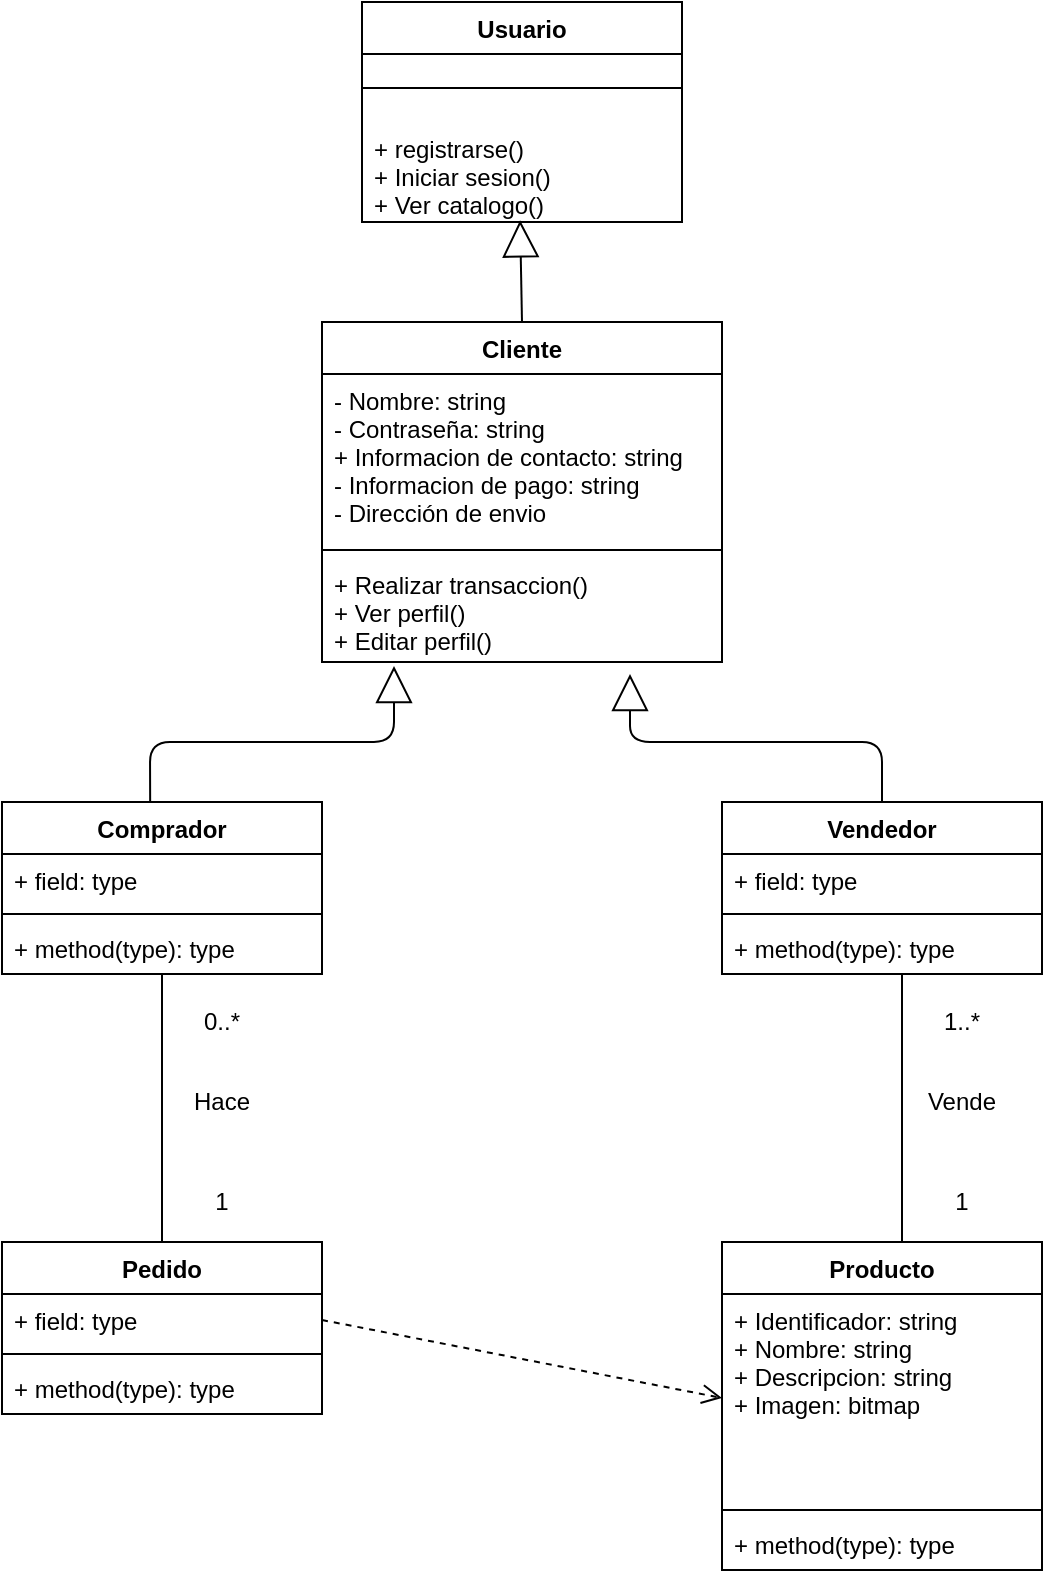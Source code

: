 <mxfile version="14.4.9" type="github">
  <diagram name="Page-1" id="c4acf3e9-155e-7222-9cf6-157b1a14988f">
    <mxGraphModel dx="2512" dy="794" grid="1" gridSize="10" guides="1" tooltips="1" connect="1" arrows="1" fold="1" page="1" pageScale="1" pageWidth="850" pageHeight="1100" background="#ffffff" math="0" shadow="0">
      <root>
        <mxCell id="0" />
        <mxCell id="1" parent="0" />
        <mxCell id="9jDJXPcybDQXe_UHXb4w-1" value="Usuario" style="swimlane;fontStyle=1;align=center;verticalAlign=top;childLayout=stackLayout;horizontal=1;startSize=26;horizontalStack=0;resizeParent=1;resizeParentMax=0;resizeLast=0;collapsible=1;marginBottom=0;" vertex="1" parent="1">
          <mxGeometry x="120" y="70" width="160" height="110" as="geometry" />
        </mxCell>
        <mxCell id="9jDJXPcybDQXe_UHXb4w-3" value="" style="line;strokeWidth=1;fillColor=none;align=left;verticalAlign=middle;spacingTop=-1;spacingLeft=3;spacingRight=3;rotatable=0;labelPosition=right;points=[];portConstraint=eastwest;" vertex="1" parent="9jDJXPcybDQXe_UHXb4w-1">
          <mxGeometry y="26" width="160" height="34" as="geometry" />
        </mxCell>
        <mxCell id="9jDJXPcybDQXe_UHXb4w-4" value="+ registrarse()&#xa;+ Iniciar sesion()&#xa;+ Ver catalogo()" style="text;strokeColor=none;fillColor=none;align=left;verticalAlign=top;spacingLeft=4;spacingRight=4;overflow=hidden;rotatable=0;points=[[0,0.5],[1,0.5]];portConstraint=eastwest;" vertex="1" parent="9jDJXPcybDQXe_UHXb4w-1">
          <mxGeometry y="60" width="160" height="50" as="geometry" />
        </mxCell>
        <mxCell id="9jDJXPcybDQXe_UHXb4w-5" value="Cliente" style="swimlane;fontStyle=1;align=center;verticalAlign=top;childLayout=stackLayout;horizontal=1;startSize=26;horizontalStack=0;resizeParent=1;resizeParentMax=0;resizeLast=0;collapsible=1;marginBottom=0;" vertex="1" parent="1">
          <mxGeometry x="100" y="230" width="200" height="170" as="geometry" />
        </mxCell>
        <mxCell id="9jDJXPcybDQXe_UHXb4w-6" value="- Nombre: string&#xa;- Contraseña: string&#xa;+ Informacion de contacto: string&#xa;- Informacion de pago: string&#xa;- Dirección de envio" style="text;strokeColor=none;fillColor=none;align=left;verticalAlign=top;spacingLeft=4;spacingRight=4;overflow=hidden;rotatable=0;points=[[0,0.5],[1,0.5]];portConstraint=eastwest;" vertex="1" parent="9jDJXPcybDQXe_UHXb4w-5">
          <mxGeometry y="26" width="200" height="84" as="geometry" />
        </mxCell>
        <mxCell id="9jDJXPcybDQXe_UHXb4w-7" value="" style="line;strokeWidth=1;fillColor=none;align=left;verticalAlign=middle;spacingTop=-1;spacingLeft=3;spacingRight=3;rotatable=0;labelPosition=right;points=[];portConstraint=eastwest;" vertex="1" parent="9jDJXPcybDQXe_UHXb4w-5">
          <mxGeometry y="110" width="200" height="8" as="geometry" />
        </mxCell>
        <mxCell id="9jDJXPcybDQXe_UHXb4w-8" value="+ Realizar transaccion()&#xa;+ Ver perfil()&#xa;+ Editar perfil()" style="text;strokeColor=none;fillColor=none;align=left;verticalAlign=top;spacingLeft=4;spacingRight=4;overflow=hidden;rotatable=0;points=[[0,0.5],[1,0.5]];portConstraint=eastwest;" vertex="1" parent="9jDJXPcybDQXe_UHXb4w-5">
          <mxGeometry y="118" width="200" height="52" as="geometry" />
        </mxCell>
        <mxCell id="9jDJXPcybDQXe_UHXb4w-10" value="" style="endArrow=block;endSize=16;endFill=0;html=1;exitX=0.5;exitY=0;exitDx=0;exitDy=0;entryX=0.494;entryY=0.983;entryDx=0;entryDy=0;entryPerimeter=0;" edge="1" parent="1" source="9jDJXPcybDQXe_UHXb4w-5" target="9jDJXPcybDQXe_UHXb4w-4">
          <mxGeometry width="160" relative="1" as="geometry">
            <mxPoint x="290" y="570" as="sourcePoint" />
            <mxPoint x="450" y="570" as="targetPoint" />
            <Array as="points" />
          </mxGeometry>
        </mxCell>
        <mxCell id="9jDJXPcybDQXe_UHXb4w-11" value="Comprador" style="swimlane;fontStyle=1;align=center;verticalAlign=top;childLayout=stackLayout;horizontal=1;startSize=26;horizontalStack=0;resizeParent=1;resizeParentMax=0;resizeLast=0;collapsible=1;marginBottom=0;" vertex="1" parent="1">
          <mxGeometry x="-60" y="470" width="160" height="86" as="geometry" />
        </mxCell>
        <mxCell id="9jDJXPcybDQXe_UHXb4w-12" value="+ field: type" style="text;strokeColor=none;fillColor=none;align=left;verticalAlign=top;spacingLeft=4;spacingRight=4;overflow=hidden;rotatable=0;points=[[0,0.5],[1,0.5]];portConstraint=eastwest;" vertex="1" parent="9jDJXPcybDQXe_UHXb4w-11">
          <mxGeometry y="26" width="160" height="26" as="geometry" />
        </mxCell>
        <mxCell id="9jDJXPcybDQXe_UHXb4w-13" value="" style="line;strokeWidth=1;fillColor=none;align=left;verticalAlign=middle;spacingTop=-1;spacingLeft=3;spacingRight=3;rotatable=0;labelPosition=right;points=[];portConstraint=eastwest;" vertex="1" parent="9jDJXPcybDQXe_UHXb4w-11">
          <mxGeometry y="52" width="160" height="8" as="geometry" />
        </mxCell>
        <mxCell id="9jDJXPcybDQXe_UHXb4w-14" value="+ method(type): type" style="text;strokeColor=none;fillColor=none;align=left;verticalAlign=top;spacingLeft=4;spacingRight=4;overflow=hidden;rotatable=0;points=[[0,0.5],[1,0.5]];portConstraint=eastwest;" vertex="1" parent="9jDJXPcybDQXe_UHXb4w-11">
          <mxGeometry y="60" width="160" height="26" as="geometry" />
        </mxCell>
        <mxCell id="9jDJXPcybDQXe_UHXb4w-15" value="Vendedor" style="swimlane;fontStyle=1;align=center;verticalAlign=top;childLayout=stackLayout;horizontal=1;startSize=26;horizontalStack=0;resizeParent=1;resizeParentMax=0;resizeLast=0;collapsible=1;marginBottom=0;" vertex="1" parent="1">
          <mxGeometry x="300" y="470" width="160" height="86" as="geometry" />
        </mxCell>
        <mxCell id="9jDJXPcybDQXe_UHXb4w-16" value="+ field: type" style="text;strokeColor=none;fillColor=none;align=left;verticalAlign=top;spacingLeft=4;spacingRight=4;overflow=hidden;rotatable=0;points=[[0,0.5],[1,0.5]];portConstraint=eastwest;" vertex="1" parent="9jDJXPcybDQXe_UHXb4w-15">
          <mxGeometry y="26" width="160" height="26" as="geometry" />
        </mxCell>
        <mxCell id="9jDJXPcybDQXe_UHXb4w-17" value="" style="line;strokeWidth=1;fillColor=none;align=left;verticalAlign=middle;spacingTop=-1;spacingLeft=3;spacingRight=3;rotatable=0;labelPosition=right;points=[];portConstraint=eastwest;" vertex="1" parent="9jDJXPcybDQXe_UHXb4w-15">
          <mxGeometry y="52" width="160" height="8" as="geometry" />
        </mxCell>
        <mxCell id="9jDJXPcybDQXe_UHXb4w-18" value="+ method(type): type" style="text;strokeColor=none;fillColor=none;align=left;verticalAlign=top;spacingLeft=4;spacingRight=4;overflow=hidden;rotatable=0;points=[[0,0.5],[1,0.5]];portConstraint=eastwest;" vertex="1" parent="9jDJXPcybDQXe_UHXb4w-15">
          <mxGeometry y="60" width="160" height="26" as="geometry" />
        </mxCell>
        <mxCell id="9jDJXPcybDQXe_UHXb4w-19" value="" style="endArrow=block;endSize=16;endFill=0;html=1;exitX=0.5;exitY=0;exitDx=0;exitDy=0;entryX=0.77;entryY=1.115;entryDx=0;entryDy=0;entryPerimeter=0;" edge="1" parent="1" source="9jDJXPcybDQXe_UHXb4w-15" target="9jDJXPcybDQXe_UHXb4w-8">
          <mxGeometry width="160" relative="1" as="geometry">
            <mxPoint x="210" y="280" as="sourcePoint" />
            <mxPoint x="209.04" y="189.15" as="targetPoint" />
            <Array as="points">
              <mxPoint x="380" y="440" />
              <mxPoint x="254" y="440" />
            </Array>
          </mxGeometry>
        </mxCell>
        <mxCell id="9jDJXPcybDQXe_UHXb4w-20" value="" style="endArrow=block;endSize=16;endFill=0;html=1;exitX=0.463;exitY=0;exitDx=0;exitDy=0;entryX=0.18;entryY=1.038;entryDx=0;entryDy=0;entryPerimeter=0;exitPerimeter=0;" edge="1" parent="1" source="9jDJXPcybDQXe_UHXb4w-11" target="9jDJXPcybDQXe_UHXb4w-8">
          <mxGeometry width="160" relative="1" as="geometry">
            <mxPoint x="220" y="290" as="sourcePoint" />
            <mxPoint x="219.04" y="199.15" as="targetPoint" />
            <Array as="points">
              <mxPoint x="14" y="440" />
              <mxPoint x="136" y="440" />
            </Array>
          </mxGeometry>
        </mxCell>
        <mxCell id="9jDJXPcybDQXe_UHXb4w-21" value="Pedido" style="swimlane;fontStyle=1;align=center;verticalAlign=top;childLayout=stackLayout;horizontal=1;startSize=26;horizontalStack=0;resizeParent=1;resizeParentMax=0;resizeLast=0;collapsible=1;marginBottom=0;" vertex="1" parent="1">
          <mxGeometry x="-60" y="690" width="160" height="86" as="geometry" />
        </mxCell>
        <mxCell id="9jDJXPcybDQXe_UHXb4w-22" value="+ field: type" style="text;strokeColor=none;fillColor=none;align=left;verticalAlign=top;spacingLeft=4;spacingRight=4;overflow=hidden;rotatable=0;points=[[0,0.5],[1,0.5]];portConstraint=eastwest;" vertex="1" parent="9jDJXPcybDQXe_UHXb4w-21">
          <mxGeometry y="26" width="160" height="26" as="geometry" />
        </mxCell>
        <mxCell id="9jDJXPcybDQXe_UHXb4w-23" value="" style="line;strokeWidth=1;fillColor=none;align=left;verticalAlign=middle;spacingTop=-1;spacingLeft=3;spacingRight=3;rotatable=0;labelPosition=right;points=[];portConstraint=eastwest;" vertex="1" parent="9jDJXPcybDQXe_UHXb4w-21">
          <mxGeometry y="52" width="160" height="8" as="geometry" />
        </mxCell>
        <mxCell id="9jDJXPcybDQXe_UHXb4w-24" value="+ method(type): type" style="text;strokeColor=none;fillColor=none;align=left;verticalAlign=top;spacingLeft=4;spacingRight=4;overflow=hidden;rotatable=0;points=[[0,0.5],[1,0.5]];portConstraint=eastwest;" vertex="1" parent="9jDJXPcybDQXe_UHXb4w-21">
          <mxGeometry y="60" width="160" height="26" as="geometry" />
        </mxCell>
        <mxCell id="9jDJXPcybDQXe_UHXb4w-25" value="Producto" style="swimlane;fontStyle=1;align=center;verticalAlign=top;childLayout=stackLayout;horizontal=1;startSize=26;horizontalStack=0;resizeParent=1;resizeParentMax=0;resizeLast=0;collapsible=1;marginBottom=0;" vertex="1" parent="1">
          <mxGeometry x="300" y="690" width="160" height="164" as="geometry" />
        </mxCell>
        <mxCell id="9jDJXPcybDQXe_UHXb4w-26" value="+ Identificador: string&#xa;+ Nombre: string&#xa;+ Descripcion: string&#xa;+ Imagen: bitmap" style="text;strokeColor=none;fillColor=none;align=left;verticalAlign=top;spacingLeft=4;spacingRight=4;overflow=hidden;rotatable=0;points=[[0,0.5],[1,0.5]];portConstraint=eastwest;" vertex="1" parent="9jDJXPcybDQXe_UHXb4w-25">
          <mxGeometry y="26" width="160" height="104" as="geometry" />
        </mxCell>
        <mxCell id="9jDJXPcybDQXe_UHXb4w-27" value="" style="line;strokeWidth=1;fillColor=none;align=left;verticalAlign=middle;spacingTop=-1;spacingLeft=3;spacingRight=3;rotatable=0;labelPosition=right;points=[];portConstraint=eastwest;" vertex="1" parent="9jDJXPcybDQXe_UHXb4w-25">
          <mxGeometry y="130" width="160" height="8" as="geometry" />
        </mxCell>
        <mxCell id="9jDJXPcybDQXe_UHXb4w-28" value="+ method(type): type" style="text;strokeColor=none;fillColor=none;align=left;verticalAlign=top;spacingLeft=4;spacingRight=4;overflow=hidden;rotatable=0;points=[[0,0.5],[1,0.5]];portConstraint=eastwest;" vertex="1" parent="9jDJXPcybDQXe_UHXb4w-25">
          <mxGeometry y="138" width="160" height="26" as="geometry" />
        </mxCell>
        <mxCell id="9jDJXPcybDQXe_UHXb4w-32" value="" style="html=1;verticalAlign=bottom;endArrow=open;dashed=1;endSize=8;entryX=0;entryY=0.5;entryDx=0;entryDy=0;exitX=1;exitY=0.5;exitDx=0;exitDy=0;" edge="1" parent="1" source="9jDJXPcybDQXe_UHXb4w-22" target="9jDJXPcybDQXe_UHXb4w-26">
          <mxGeometry relative="1" as="geometry">
            <mxPoint x="200" y="740" as="sourcePoint" />
            <mxPoint x="120" y="740" as="targetPoint" />
          </mxGeometry>
        </mxCell>
        <mxCell id="9jDJXPcybDQXe_UHXb4w-34" value="" style="endArrow=none;html=1;exitX=0.5;exitY=0;exitDx=0;exitDy=0;" edge="1" parent="1" source="9jDJXPcybDQXe_UHXb4w-21" target="9jDJXPcybDQXe_UHXb4w-14">
          <mxGeometry width="50" height="50" relative="1" as="geometry">
            <mxPoint x="-10" y="640" as="sourcePoint" />
            <mxPoint x="40" y="590" as="targetPoint" />
          </mxGeometry>
        </mxCell>
        <mxCell id="9jDJXPcybDQXe_UHXb4w-35" value="0..*" style="text;html=1;strokeColor=none;fillColor=none;align=center;verticalAlign=middle;whiteSpace=wrap;rounded=0;" vertex="1" parent="1">
          <mxGeometry x="30" y="570" width="40" height="20" as="geometry" />
        </mxCell>
        <mxCell id="9jDJXPcybDQXe_UHXb4w-36" value="1" style="text;html=1;strokeColor=none;fillColor=none;align=center;verticalAlign=middle;whiteSpace=wrap;rounded=0;" vertex="1" parent="1">
          <mxGeometry x="30" y="660" width="40" height="20" as="geometry" />
        </mxCell>
        <mxCell id="9jDJXPcybDQXe_UHXb4w-37" value="Hace" style="text;html=1;strokeColor=none;fillColor=none;align=center;verticalAlign=middle;whiteSpace=wrap;rounded=0;" vertex="1" parent="1">
          <mxGeometry x="30" y="610" width="40" height="20" as="geometry" />
        </mxCell>
        <mxCell id="9jDJXPcybDQXe_UHXb4w-38" value="" style="endArrow=none;html=1;exitX=0.5;exitY=0;exitDx=0;exitDy=0;" edge="1" parent="1">
          <mxGeometry width="50" height="50" relative="1" as="geometry">
            <mxPoint x="390" y="690" as="sourcePoint" />
            <mxPoint x="390" y="556" as="targetPoint" />
          </mxGeometry>
        </mxCell>
        <mxCell id="9jDJXPcybDQXe_UHXb4w-39" value="1..*" style="text;html=1;strokeColor=none;fillColor=none;align=center;verticalAlign=middle;whiteSpace=wrap;rounded=0;" vertex="1" parent="1">
          <mxGeometry x="400" y="570" width="40" height="20" as="geometry" />
        </mxCell>
        <mxCell id="9jDJXPcybDQXe_UHXb4w-40" value="1" style="text;html=1;strokeColor=none;fillColor=none;align=center;verticalAlign=middle;whiteSpace=wrap;rounded=0;" vertex="1" parent="1">
          <mxGeometry x="400" y="660" width="40" height="20" as="geometry" />
        </mxCell>
        <mxCell id="9jDJXPcybDQXe_UHXb4w-41" value="Vende" style="text;html=1;strokeColor=none;fillColor=none;align=center;verticalAlign=middle;whiteSpace=wrap;rounded=0;" vertex="1" parent="1">
          <mxGeometry x="400" y="610" width="40" height="20" as="geometry" />
        </mxCell>
      </root>
    </mxGraphModel>
  </diagram>
</mxfile>
